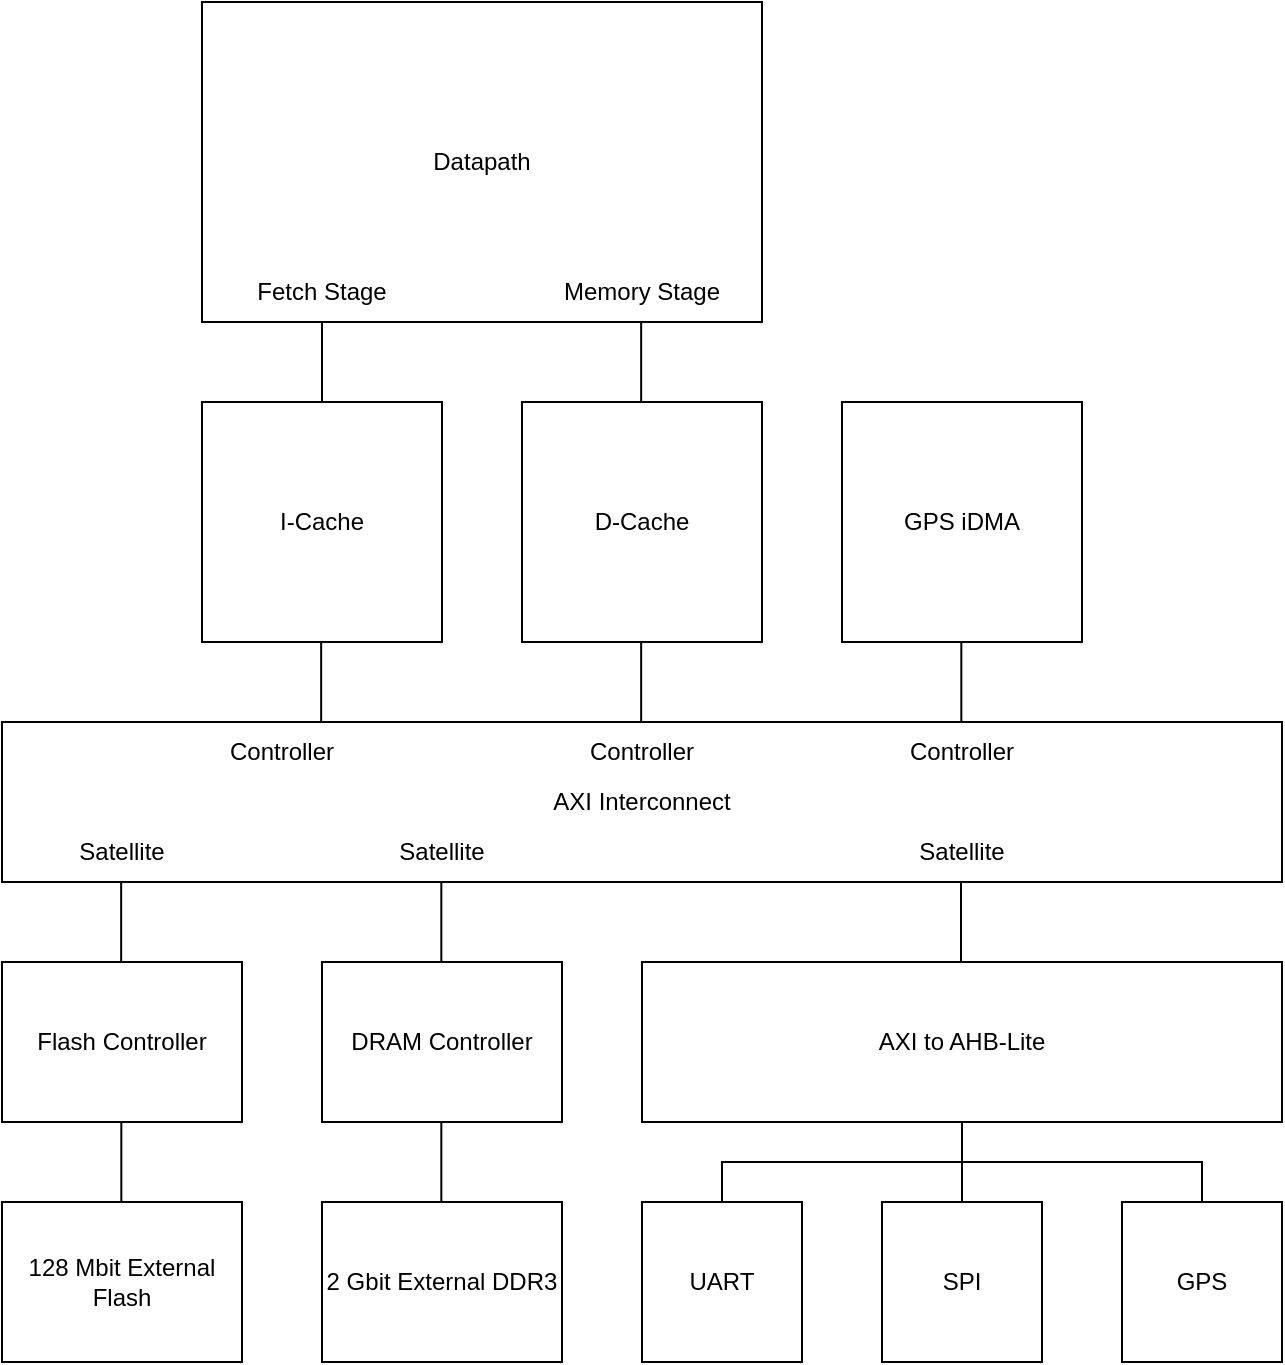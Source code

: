 <mxfile version="27.0.4">
  <diagram name="Top-level Block" id="4SDK1HrlQniHVweO8_np">
    <mxGraphModel dx="1959" dy="914" grid="1" gridSize="10" guides="1" tooltips="1" connect="1" arrows="1" fold="1" page="1" pageScale="1" pageWidth="3300" pageHeight="2339" math="0" shadow="0">
      <root>
        <mxCell id="0" />
        <mxCell id="1" parent="0" />
        <mxCell id="c2Y83vC5r-HwP9IF5Wrx-1" value="Datapath" style="rounded=0;whiteSpace=wrap;html=1;" vertex="1" parent="1">
          <mxGeometry x="660" y="160" width="280" height="160" as="geometry" />
        </mxCell>
        <mxCell id="c2Y83vC5r-HwP9IF5Wrx-2" value="I-Cache" style="rounded=0;whiteSpace=wrap;html=1;" vertex="1" parent="1">
          <mxGeometry x="660" y="360" width="120" height="120" as="geometry" />
        </mxCell>
        <mxCell id="c2Y83vC5r-HwP9IF5Wrx-3" value="D-Cache" style="rounded=0;whiteSpace=wrap;html=1;" vertex="1" parent="1">
          <mxGeometry x="820" y="360" width="120" height="120" as="geometry" />
        </mxCell>
        <mxCell id="c2Y83vC5r-HwP9IF5Wrx-4" value="" style="endArrow=none;html=1;rounded=0;exitX=0.5;exitY=0;exitDx=0;exitDy=0;" edge="1" parent="1" source="c2Y83vC5r-HwP9IF5Wrx-2">
          <mxGeometry width="50" height="50" relative="1" as="geometry">
            <mxPoint x="670" y="370" as="sourcePoint" />
            <mxPoint x="720" y="320" as="targetPoint" />
          </mxGeometry>
        </mxCell>
        <mxCell id="c2Y83vC5r-HwP9IF5Wrx-5" value="" style="endArrow=none;html=1;rounded=0;exitX=0.5;exitY=0;exitDx=0;exitDy=0;" edge="1" parent="1">
          <mxGeometry width="50" height="50" relative="1" as="geometry">
            <mxPoint x="879.58" y="360" as="sourcePoint" />
            <mxPoint x="879.58" y="320" as="targetPoint" />
          </mxGeometry>
        </mxCell>
        <mxCell id="c2Y83vC5r-HwP9IF5Wrx-6" value="AXI Interconnect" style="rounded=0;whiteSpace=wrap;html=1;" vertex="1" parent="1">
          <mxGeometry x="560" y="520" width="640" height="80" as="geometry" />
        </mxCell>
        <mxCell id="c2Y83vC5r-HwP9IF5Wrx-7" value="" style="endArrow=none;html=1;rounded=0;exitX=0.5;exitY=0;exitDx=0;exitDy=0;" edge="1" parent="1">
          <mxGeometry width="50" height="50" relative="1" as="geometry">
            <mxPoint x="719.58" y="520" as="sourcePoint" />
            <mxPoint x="719.58" y="480" as="targetPoint" />
          </mxGeometry>
        </mxCell>
        <mxCell id="c2Y83vC5r-HwP9IF5Wrx-8" value="" style="endArrow=none;html=1;rounded=0;exitX=0.5;exitY=0;exitDx=0;exitDy=0;" edge="1" parent="1">
          <mxGeometry width="50" height="50" relative="1" as="geometry">
            <mxPoint x="879.58" y="520" as="sourcePoint" />
            <mxPoint x="879.58" y="480" as="targetPoint" />
          </mxGeometry>
        </mxCell>
        <mxCell id="c2Y83vC5r-HwP9IF5Wrx-9" value="Controller" style="text;html=1;align=center;verticalAlign=middle;whiteSpace=wrap;rounded=0;" vertex="1" parent="1">
          <mxGeometry x="670" y="520" width="60" height="30" as="geometry" />
        </mxCell>
        <mxCell id="c2Y83vC5r-HwP9IF5Wrx-10" value="Controller" style="text;html=1;align=center;verticalAlign=middle;whiteSpace=wrap;rounded=0;" vertex="1" parent="1">
          <mxGeometry x="850" y="520" width="60" height="30" as="geometry" />
        </mxCell>
        <mxCell id="c2Y83vC5r-HwP9IF5Wrx-11" value="Satellite" style="text;html=1;align=center;verticalAlign=middle;whiteSpace=wrap;rounded=0;" vertex="1" parent="1">
          <mxGeometry x="590" y="570" width="60" height="30" as="geometry" />
        </mxCell>
        <mxCell id="c2Y83vC5r-HwP9IF5Wrx-12" value="Satellite" style="text;html=1;align=center;verticalAlign=middle;whiteSpace=wrap;rounded=0;" vertex="1" parent="1">
          <mxGeometry x="750" y="570" width="60" height="30" as="geometry" />
        </mxCell>
        <mxCell id="c2Y83vC5r-HwP9IF5Wrx-13" value="Satellite" style="text;html=1;align=center;verticalAlign=middle;whiteSpace=wrap;rounded=0;" vertex="1" parent="1">
          <mxGeometry x="1010" y="570" width="60" height="30" as="geometry" />
        </mxCell>
        <mxCell id="c2Y83vC5r-HwP9IF5Wrx-14" value="AXI to AHB-Lite" style="rounded=0;whiteSpace=wrap;html=1;" vertex="1" parent="1">
          <mxGeometry x="880" y="640" width="320" height="80" as="geometry" />
        </mxCell>
        <mxCell id="c2Y83vC5r-HwP9IF5Wrx-16" value="DRAM Controller" style="rounded=0;whiteSpace=wrap;html=1;" vertex="1" parent="1">
          <mxGeometry x="720" y="640" width="120" height="80" as="geometry" />
        </mxCell>
        <mxCell id="c2Y83vC5r-HwP9IF5Wrx-17" value="Flash Controller" style="rounded=0;whiteSpace=wrap;html=1;" vertex="1" parent="1">
          <mxGeometry x="560" y="640" width="120" height="80" as="geometry" />
        </mxCell>
        <mxCell id="c2Y83vC5r-HwP9IF5Wrx-20" value="" style="endArrow=none;html=1;rounded=0;exitX=0.5;exitY=0;exitDx=0;exitDy=0;" edge="1" parent="1">
          <mxGeometry width="50" height="50" relative="1" as="geometry">
            <mxPoint x="779.66" y="640" as="sourcePoint" />
            <mxPoint x="779.66" y="600" as="targetPoint" />
          </mxGeometry>
        </mxCell>
        <mxCell id="c2Y83vC5r-HwP9IF5Wrx-21" value="2 Gbit External DDR3" style="rounded=0;whiteSpace=wrap;html=1;" vertex="1" parent="1">
          <mxGeometry x="720" y="760" width="120" height="80" as="geometry" />
        </mxCell>
        <mxCell id="c2Y83vC5r-HwP9IF5Wrx-22" value="128 Mbit External Flash" style="rounded=0;whiteSpace=wrap;html=1;" vertex="1" parent="1">
          <mxGeometry x="560" y="760" width="120" height="80" as="geometry" />
        </mxCell>
        <mxCell id="c2Y83vC5r-HwP9IF5Wrx-23" value="" style="endArrow=none;html=1;rounded=0;exitX=0.5;exitY=0;exitDx=0;exitDy=0;" edge="1" parent="1">
          <mxGeometry width="50" height="50" relative="1" as="geometry">
            <mxPoint x="619.66" y="760" as="sourcePoint" />
            <mxPoint x="619.66" y="720" as="targetPoint" />
          </mxGeometry>
        </mxCell>
        <mxCell id="c2Y83vC5r-HwP9IF5Wrx-24" value="" style="endArrow=none;html=1;rounded=0;exitX=0.5;exitY=0;exitDx=0;exitDy=0;" edge="1" parent="1">
          <mxGeometry width="50" height="50" relative="1" as="geometry">
            <mxPoint x="779.66" y="760" as="sourcePoint" />
            <mxPoint x="779.66" y="720" as="targetPoint" />
          </mxGeometry>
        </mxCell>
        <mxCell id="c2Y83vC5r-HwP9IF5Wrx-25" value="UART" style="rounded=0;whiteSpace=wrap;html=1;" vertex="1" parent="1">
          <mxGeometry x="880" y="760" width="80" height="80" as="geometry" />
        </mxCell>
        <mxCell id="c2Y83vC5r-HwP9IF5Wrx-26" value="GPS" style="rounded=0;whiteSpace=wrap;html=1;" vertex="1" parent="1">
          <mxGeometry x="1120" y="760" width="80" height="80" as="geometry" />
        </mxCell>
        <mxCell id="c2Y83vC5r-HwP9IF5Wrx-27" value="SPI" style="rounded=0;whiteSpace=wrap;html=1;" vertex="1" parent="1">
          <mxGeometry x="1000" y="760" width="80" height="80" as="geometry" />
        </mxCell>
        <mxCell id="c2Y83vC5r-HwP9IF5Wrx-32" value="" style="endArrow=none;html=1;rounded=0;entryX=0.5;entryY=0;entryDx=0;entryDy=0;exitX=0.5;exitY=0;exitDx=0;exitDy=0;" edge="1" parent="1" source="c2Y83vC5r-HwP9IF5Wrx-25" target="c2Y83vC5r-HwP9IF5Wrx-27">
          <mxGeometry width="50" height="50" relative="1" as="geometry">
            <mxPoint x="940" y="740" as="sourcePoint" />
            <mxPoint x="990" y="690" as="targetPoint" />
            <Array as="points">
              <mxPoint x="920" y="740" />
              <mxPoint x="1040" y="740" />
            </Array>
          </mxGeometry>
        </mxCell>
        <mxCell id="c2Y83vC5r-HwP9IF5Wrx-33" value="" style="endArrow=none;html=1;rounded=0;entryX=0.5;entryY=0;entryDx=0;entryDy=0;" edge="1" parent="1">
          <mxGeometry width="50" height="50" relative="1" as="geometry">
            <mxPoint x="1040" y="740" as="sourcePoint" />
            <mxPoint x="1160" y="760" as="targetPoint" />
            <Array as="points">
              <mxPoint x="1160" y="740" />
            </Array>
          </mxGeometry>
        </mxCell>
        <mxCell id="c2Y83vC5r-HwP9IF5Wrx-34" value="" style="endArrow=none;html=1;rounded=0;exitX=0.5;exitY=0;exitDx=0;exitDy=0;" edge="1" parent="1">
          <mxGeometry width="50" height="50" relative="1" as="geometry">
            <mxPoint x="619.58" y="640" as="sourcePoint" />
            <mxPoint x="619.58" y="600" as="targetPoint" />
          </mxGeometry>
        </mxCell>
        <mxCell id="c2Y83vC5r-HwP9IF5Wrx-35" value="" style="endArrow=none;html=1;rounded=0;exitX=0.5;exitY=0;exitDx=0;exitDy=0;" edge="1" parent="1">
          <mxGeometry width="50" height="50" relative="1" as="geometry">
            <mxPoint x="1039.5" y="640" as="sourcePoint" />
            <mxPoint x="1039.5" y="600" as="targetPoint" />
          </mxGeometry>
        </mxCell>
        <mxCell id="c2Y83vC5r-HwP9IF5Wrx-36" value="" style="endArrow=none;html=1;rounded=0;entryX=0.5;entryY=1;entryDx=0;entryDy=0;" edge="1" parent="1" target="c2Y83vC5r-HwP9IF5Wrx-14">
          <mxGeometry width="50" height="50" relative="1" as="geometry">
            <mxPoint x="1040" y="740" as="sourcePoint" />
            <mxPoint x="1090" y="690" as="targetPoint" />
          </mxGeometry>
        </mxCell>
        <mxCell id="c2Y83vC5r-HwP9IF5Wrx-37" value="GPS iDMA" style="rounded=0;whiteSpace=wrap;html=1;" vertex="1" parent="1">
          <mxGeometry x="980" y="360" width="120" height="120" as="geometry" />
        </mxCell>
        <mxCell id="c2Y83vC5r-HwP9IF5Wrx-38" value="" style="endArrow=none;html=1;rounded=0;exitX=0.5;exitY=0;exitDx=0;exitDy=0;" edge="1" parent="1">
          <mxGeometry width="50" height="50" relative="1" as="geometry">
            <mxPoint x="1039.66" y="520" as="sourcePoint" />
            <mxPoint x="1039.66" y="480" as="targetPoint" />
          </mxGeometry>
        </mxCell>
        <mxCell id="c2Y83vC5r-HwP9IF5Wrx-39" value="Controller" style="text;html=1;align=center;verticalAlign=middle;whiteSpace=wrap;rounded=0;" vertex="1" parent="1">
          <mxGeometry x="1010" y="520" width="60" height="30" as="geometry" />
        </mxCell>
        <mxCell id="c2Y83vC5r-HwP9IF5Wrx-40" value="Fetch Stage" style="text;html=1;align=center;verticalAlign=middle;whiteSpace=wrap;rounded=0;" vertex="1" parent="1">
          <mxGeometry x="680" y="290" width="80" height="30" as="geometry" />
        </mxCell>
        <mxCell id="c2Y83vC5r-HwP9IF5Wrx-41" value="Memory Stage" style="text;html=1;align=center;verticalAlign=middle;whiteSpace=wrap;rounded=0;" vertex="1" parent="1">
          <mxGeometry x="835" y="290" width="90" height="30" as="geometry" />
        </mxCell>
      </root>
    </mxGraphModel>
  </diagram>
</mxfile>
